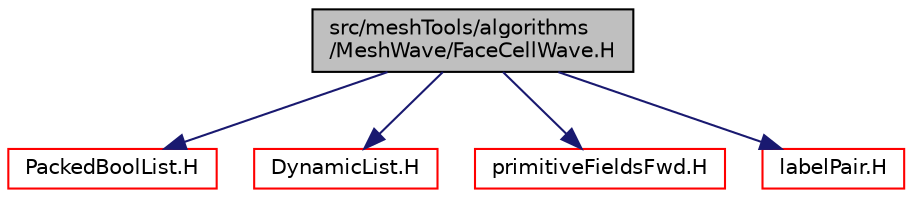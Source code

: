 digraph "src/meshTools/algorithms/MeshWave/FaceCellWave.H"
{
  bgcolor="transparent";
  edge [fontname="Helvetica",fontsize="10",labelfontname="Helvetica",labelfontsize="10"];
  node [fontname="Helvetica",fontsize="10",shape=record];
  Node0 [label="src/meshTools/algorithms\l/MeshWave/FaceCellWave.H",height=0.2,width=0.4,color="black", fillcolor="grey75", style="filled", fontcolor="black"];
  Node0 -> Node1 [color="midnightblue",fontsize="10",style="solid",fontname="Helvetica"];
  Node1 [label="PackedBoolList.H",height=0.2,width=0.4,color="red",URL="$a09398.html"];
  Node0 -> Node69 [color="midnightblue",fontsize="10",style="solid",fontname="Helvetica"];
  Node69 [label="DynamicList.H",height=0.2,width=0.4,color="red",URL="$a09335.html"];
  Node0 -> Node71 [color="midnightblue",fontsize="10",style="solid",fontname="Helvetica"];
  Node71 [label="primitiveFieldsFwd.H",height=0.2,width=0.4,color="red",URL="$a10352.html",tooltip="Forward declarations of the specialisations of Field<T> for scalar, vector and tensor. "];
  Node0 -> Node95 [color="midnightblue",fontsize="10",style="solid",fontname="Helvetica"];
  Node95 [label="labelPair.H",height=0.2,width=0.4,color="red",URL="$a13226.html"];
}
